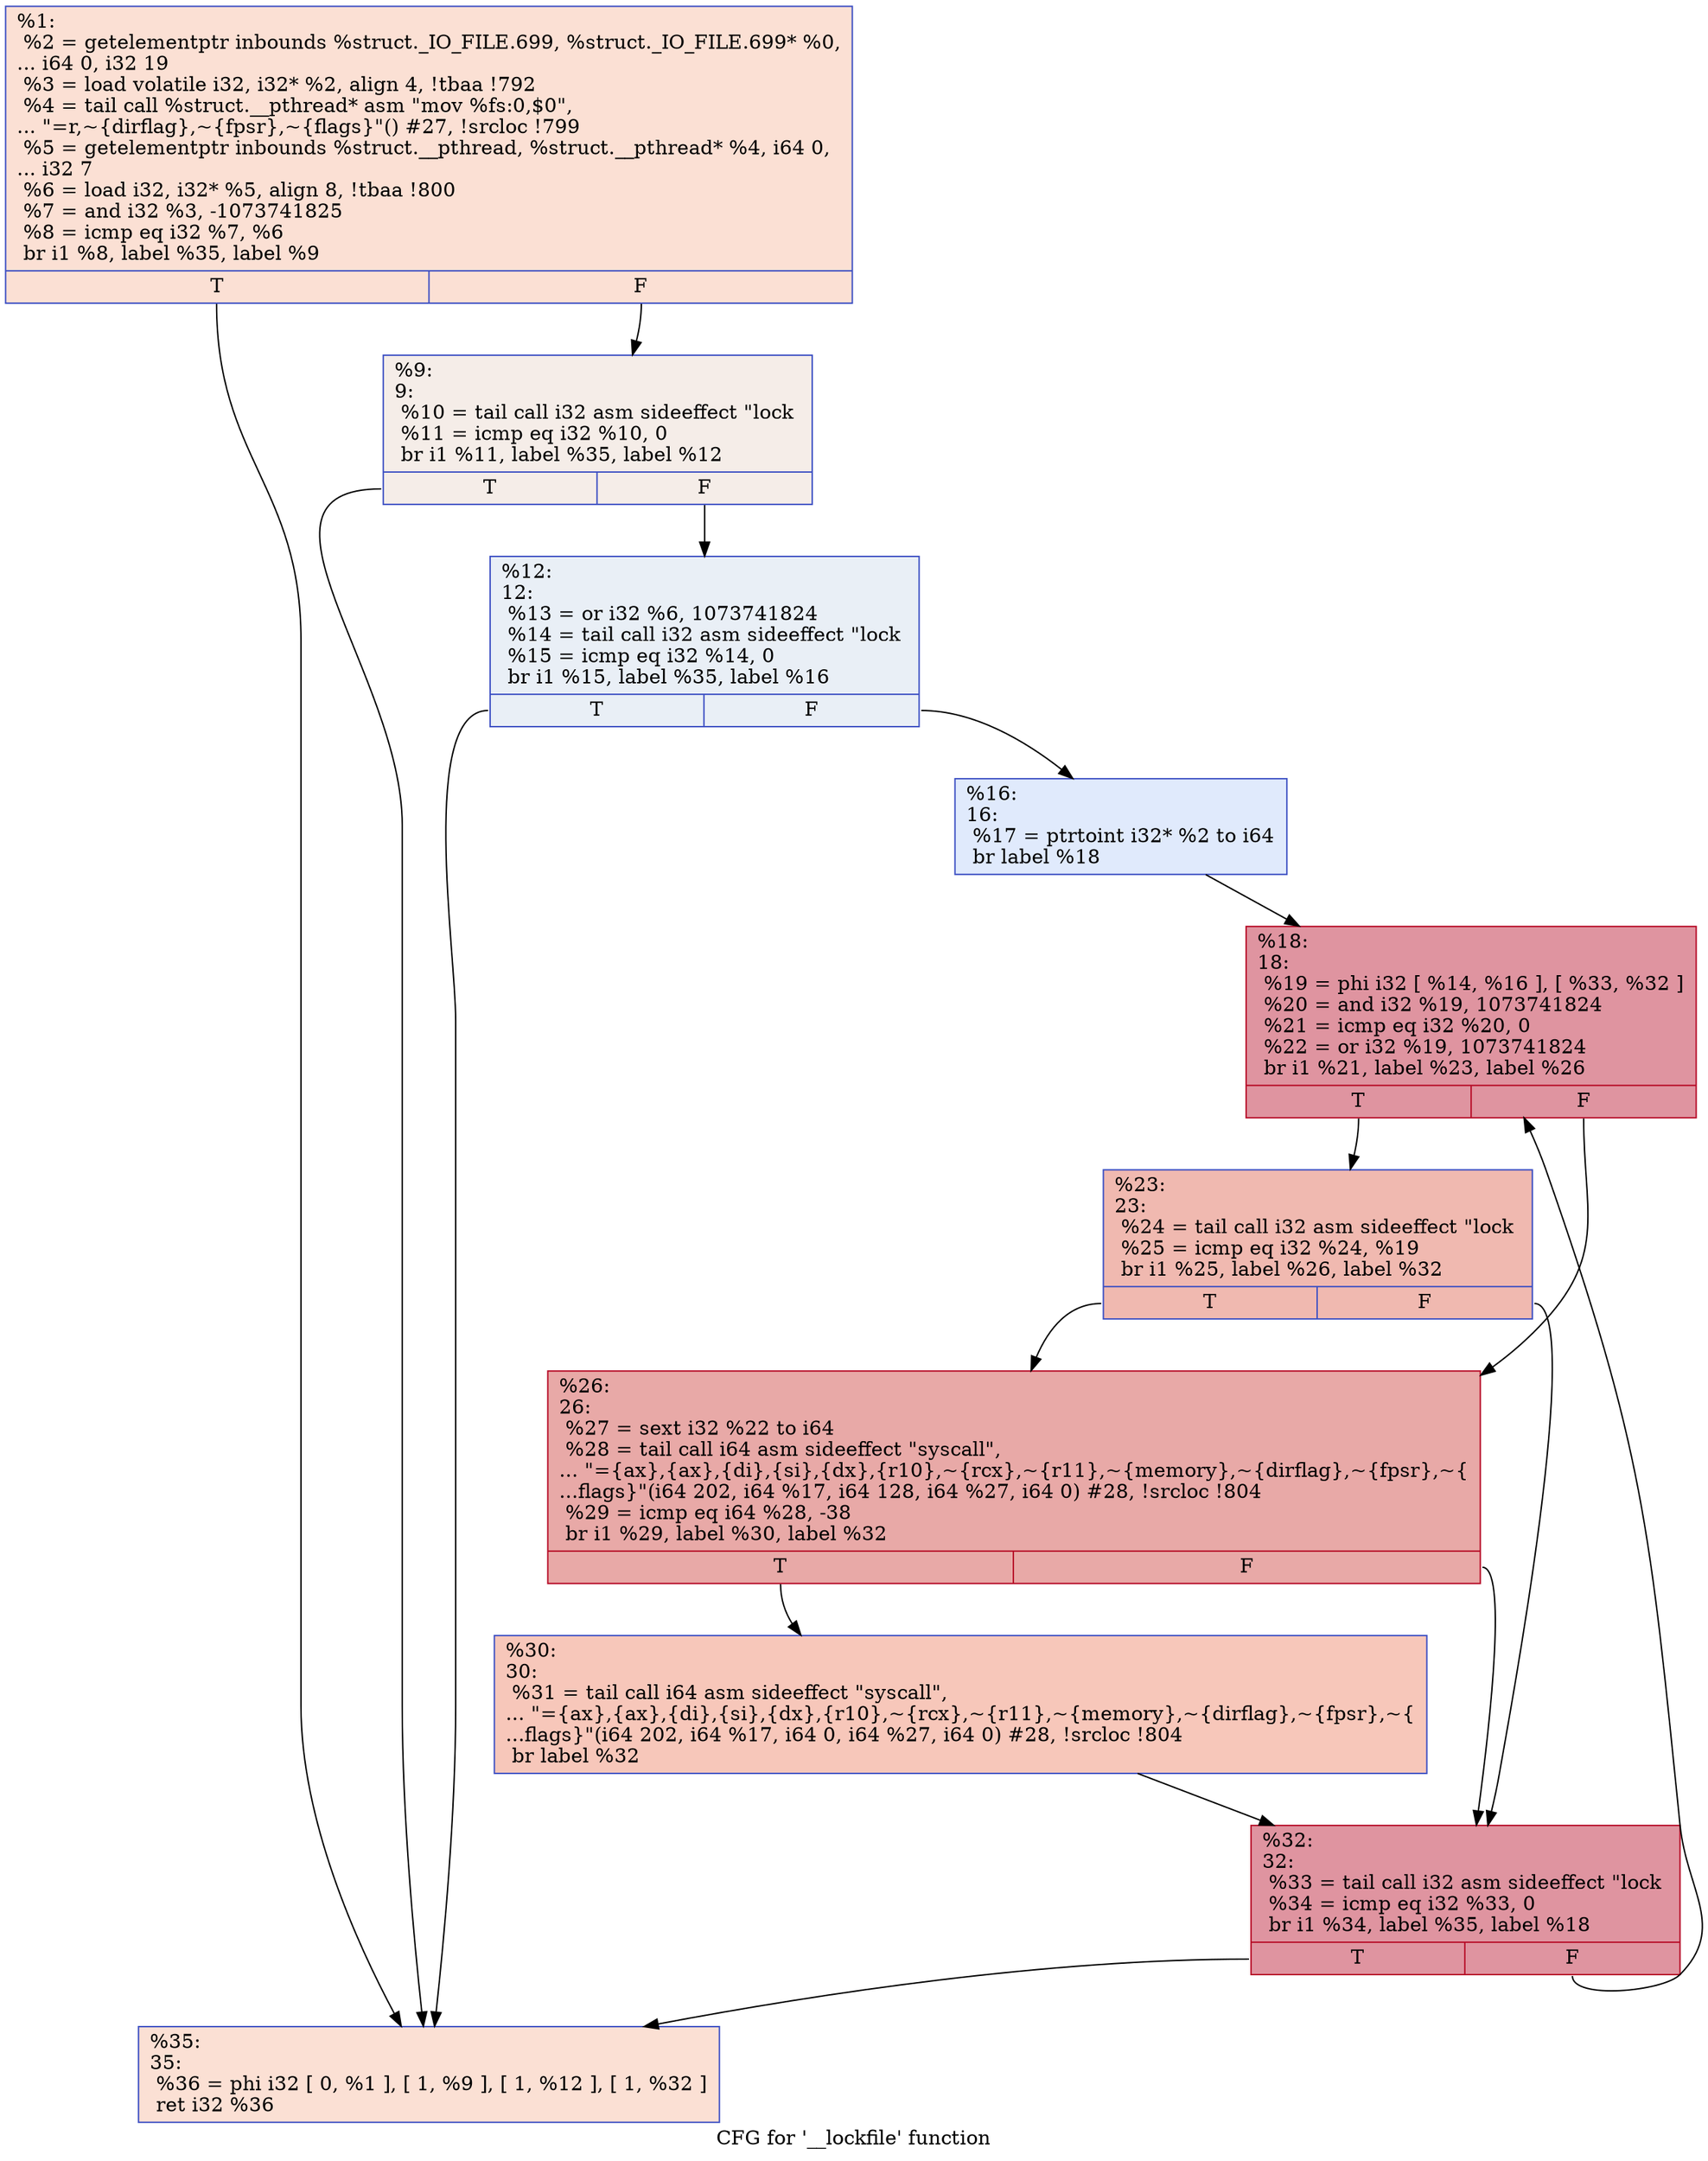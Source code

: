 digraph "CFG for '__lockfile' function" {
	label="CFG for '__lockfile' function";

	Node0x241c590 [shape=record,color="#3d50c3ff", style=filled, fillcolor="#f7b99e70",label="{%1:\l  %2 = getelementptr inbounds %struct._IO_FILE.699, %struct._IO_FILE.699* %0,\l... i64 0, i32 19\l  %3 = load volatile i32, i32* %2, align 4, !tbaa !792\l  %4 = tail call %struct.__pthread* asm \"mov %fs:0,$0\",\l... \"=r,~\{dirflag\},~\{fpsr\},~\{flags\}\"() #27, !srcloc !799\l  %5 = getelementptr inbounds %struct.__pthread, %struct.__pthread* %4, i64 0,\l... i32 7\l  %6 = load i32, i32* %5, align 8, !tbaa !800\l  %7 = and i32 %3, -1073741825\l  %8 = icmp eq i32 %7, %6\l  br i1 %8, label %35, label %9\l|{<s0>T|<s1>F}}"];
	Node0x241c590:s0 -> Node0x24203f0;
	Node0x241c590:s1 -> Node0x24200e0;
	Node0x24200e0 [shape=record,color="#3d50c3ff", style=filled, fillcolor="#e8d6cc70",label="{%9:\l9:                                                \l  %10 = tail call i32 asm sideeffect \"lock \l  %11 = icmp eq i32 %10, 0\l  br i1 %11, label %35, label %12\l|{<s0>T|<s1>F}}"];
	Node0x24200e0:s0 -> Node0x24203f0;
	Node0x24200e0:s1 -> Node0x24201c0;
	Node0x24201c0 [shape=record,color="#3d50c3ff", style=filled, fillcolor="#cedaeb70",label="{%12:\l12:                                               \l  %13 = or i32 %6, 1073741824\l  %14 = tail call i32 asm sideeffect \"lock \l  %15 = icmp eq i32 %14, 0\l  br i1 %15, label %35, label %16\l|{<s0>T|<s1>F}}"];
	Node0x24201c0:s0 -> Node0x24203f0;
	Node0x24201c0:s1 -> Node0x2420210;
	Node0x2420210 [shape=record,color="#3d50c3ff", style=filled, fillcolor="#b9d0f970",label="{%16:\l16:                                               \l  %17 = ptrtoint i32* %2 to i64\l  br label %18\l}"];
	Node0x2420210 -> Node0x2420260;
	Node0x2420260 [shape=record,color="#b70d28ff", style=filled, fillcolor="#b70d2870",label="{%18:\l18:                                               \l  %19 = phi i32 [ %14, %16 ], [ %33, %32 ]\l  %20 = and i32 %19, 1073741824\l  %21 = icmp eq i32 %20, 0\l  %22 = or i32 %19, 1073741824\l  br i1 %21, label %23, label %26\l|{<s0>T|<s1>F}}"];
	Node0x2420260:s0 -> Node0x24202b0;
	Node0x2420260:s1 -> Node0x2420300;
	Node0x24202b0 [shape=record,color="#3d50c3ff", style=filled, fillcolor="#de614d70",label="{%23:\l23:                                               \l  %24 = tail call i32 asm sideeffect \"lock \l  %25 = icmp eq i32 %24, %19\l  br i1 %25, label %26, label %32\l|{<s0>T|<s1>F}}"];
	Node0x24202b0:s0 -> Node0x2420300;
	Node0x24202b0:s1 -> Node0x24203a0;
	Node0x2420300 [shape=record,color="#b70d28ff", style=filled, fillcolor="#ca3b3770",label="{%26:\l26:                                               \l  %27 = sext i32 %22 to i64\l  %28 = tail call i64 asm sideeffect \"syscall\",\l... \"=\{ax\},\{ax\},\{di\},\{si\},\{dx\},\{r10\},~\{rcx\},~\{r11\},~\{memory\},~\{dirflag\},~\{fpsr\},~\{\l...flags\}\"(i64 202, i64 %17, i64 128, i64 %27, i64 0) #28, !srcloc !804\l  %29 = icmp eq i64 %28, -38\l  br i1 %29, label %30, label %32\l|{<s0>T|<s1>F}}"];
	Node0x2420300:s0 -> Node0x2420350;
	Node0x2420300:s1 -> Node0x24203a0;
	Node0x2420350 [shape=record,color="#3d50c3ff", style=filled, fillcolor="#ec7f6370",label="{%30:\l30:                                               \l  %31 = tail call i64 asm sideeffect \"syscall\",\l... \"=\{ax\},\{ax\},\{di\},\{si\},\{dx\},\{r10\},~\{rcx\},~\{r11\},~\{memory\},~\{dirflag\},~\{fpsr\},~\{\l...flags\}\"(i64 202, i64 %17, i64 0, i64 %27, i64 0) #28, !srcloc !804\l  br label %32\l}"];
	Node0x2420350 -> Node0x24203a0;
	Node0x24203a0 [shape=record,color="#b70d28ff", style=filled, fillcolor="#b70d2870",label="{%32:\l32:                                               \l  %33 = tail call i32 asm sideeffect \"lock \l  %34 = icmp eq i32 %33, 0\l  br i1 %34, label %35, label %18\l|{<s0>T|<s1>F}}"];
	Node0x24203a0:s0 -> Node0x24203f0;
	Node0x24203a0:s1 -> Node0x2420260;
	Node0x24203f0 [shape=record,color="#3d50c3ff", style=filled, fillcolor="#f7b99e70",label="{%35:\l35:                                               \l  %36 = phi i32 [ 0, %1 ], [ 1, %9 ], [ 1, %12 ], [ 1, %32 ]\l  ret i32 %36\l}"];
}
